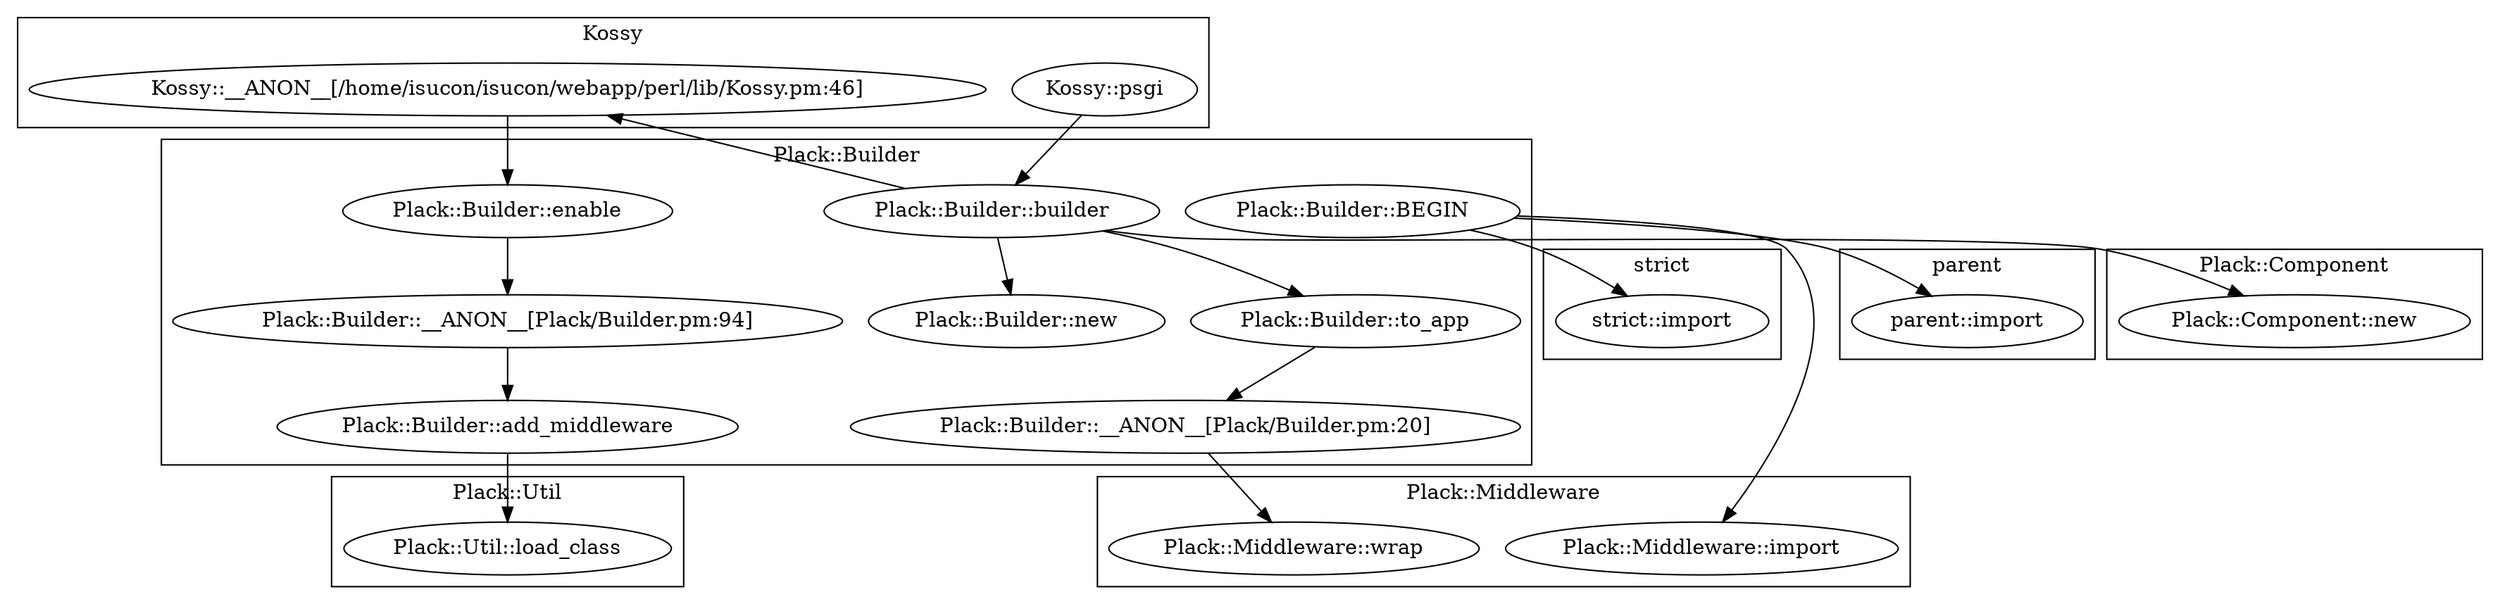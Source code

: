 digraph {
graph [overlap=false]
subgraph cluster_strict {
	label="strict";
	"strict::import";
}
subgraph cluster_Plack_Component {
	label="Plack::Component";
	"Plack::Component::new";
}
subgraph cluster_Plack_Middleware {
	label="Plack::Middleware";
	"Plack::Middleware::import";
	"Plack::Middleware::wrap";
}
subgraph cluster_Plack_Builder {
	label="Plack::Builder";
	"Plack::Builder::BEGIN";
	"Plack::Builder::to_app";
	"Plack::Builder::__ANON__[Plack/Builder.pm:94]";
	"Plack::Builder::builder";
	"Plack::Builder::add_middleware";
	"Plack::Builder::__ANON__[Plack/Builder.pm:20]";
	"Plack::Builder::new";
	"Plack::Builder::enable";
}
subgraph cluster_parent {
	label="parent";
	"parent::import";
}
subgraph cluster_Plack_Util {
	label="Plack::Util";
	"Plack::Util::load_class";
}
subgraph cluster_Kossy {
	label="Kossy";
	"Kossy::psgi";
	"Kossy::__ANON__[/home/isucon/isucon/webapp/perl/lib/Kossy.pm:46]";
}
"Plack::Builder::__ANON__[Plack/Builder.pm:20]" -> "Plack::Middleware::wrap";
"Plack::Builder::add_middleware" -> "Plack::Util::load_class";
"Plack::Builder::builder" -> "Plack::Component::new";
"Plack::Builder::BEGIN" -> "parent::import";
"Plack::Builder::enable" -> "Plack::Builder::__ANON__[Plack/Builder.pm:94]";
"Kossy::psgi" -> "Plack::Builder::builder";
"Plack::Builder::__ANON__[Plack/Builder.pm:94]" -> "Plack::Builder::add_middleware";
"Kossy::__ANON__[/home/isucon/isucon/webapp/perl/lib/Kossy.pm:46]" -> "Plack::Builder::enable";
"Plack::Builder::BEGIN" -> "Plack::Middleware::import";
"Plack::Builder::builder" -> "Plack::Builder::to_app";
"Plack::Builder::builder" -> "Kossy::__ANON__[/home/isucon/isucon/webapp/perl/lib/Kossy.pm:46]";
"Plack::Builder::BEGIN" -> "strict::import";
"Plack::Builder::to_app" -> "Plack::Builder::__ANON__[Plack/Builder.pm:20]";
"Plack::Builder::builder" -> "Plack::Builder::new";
}
